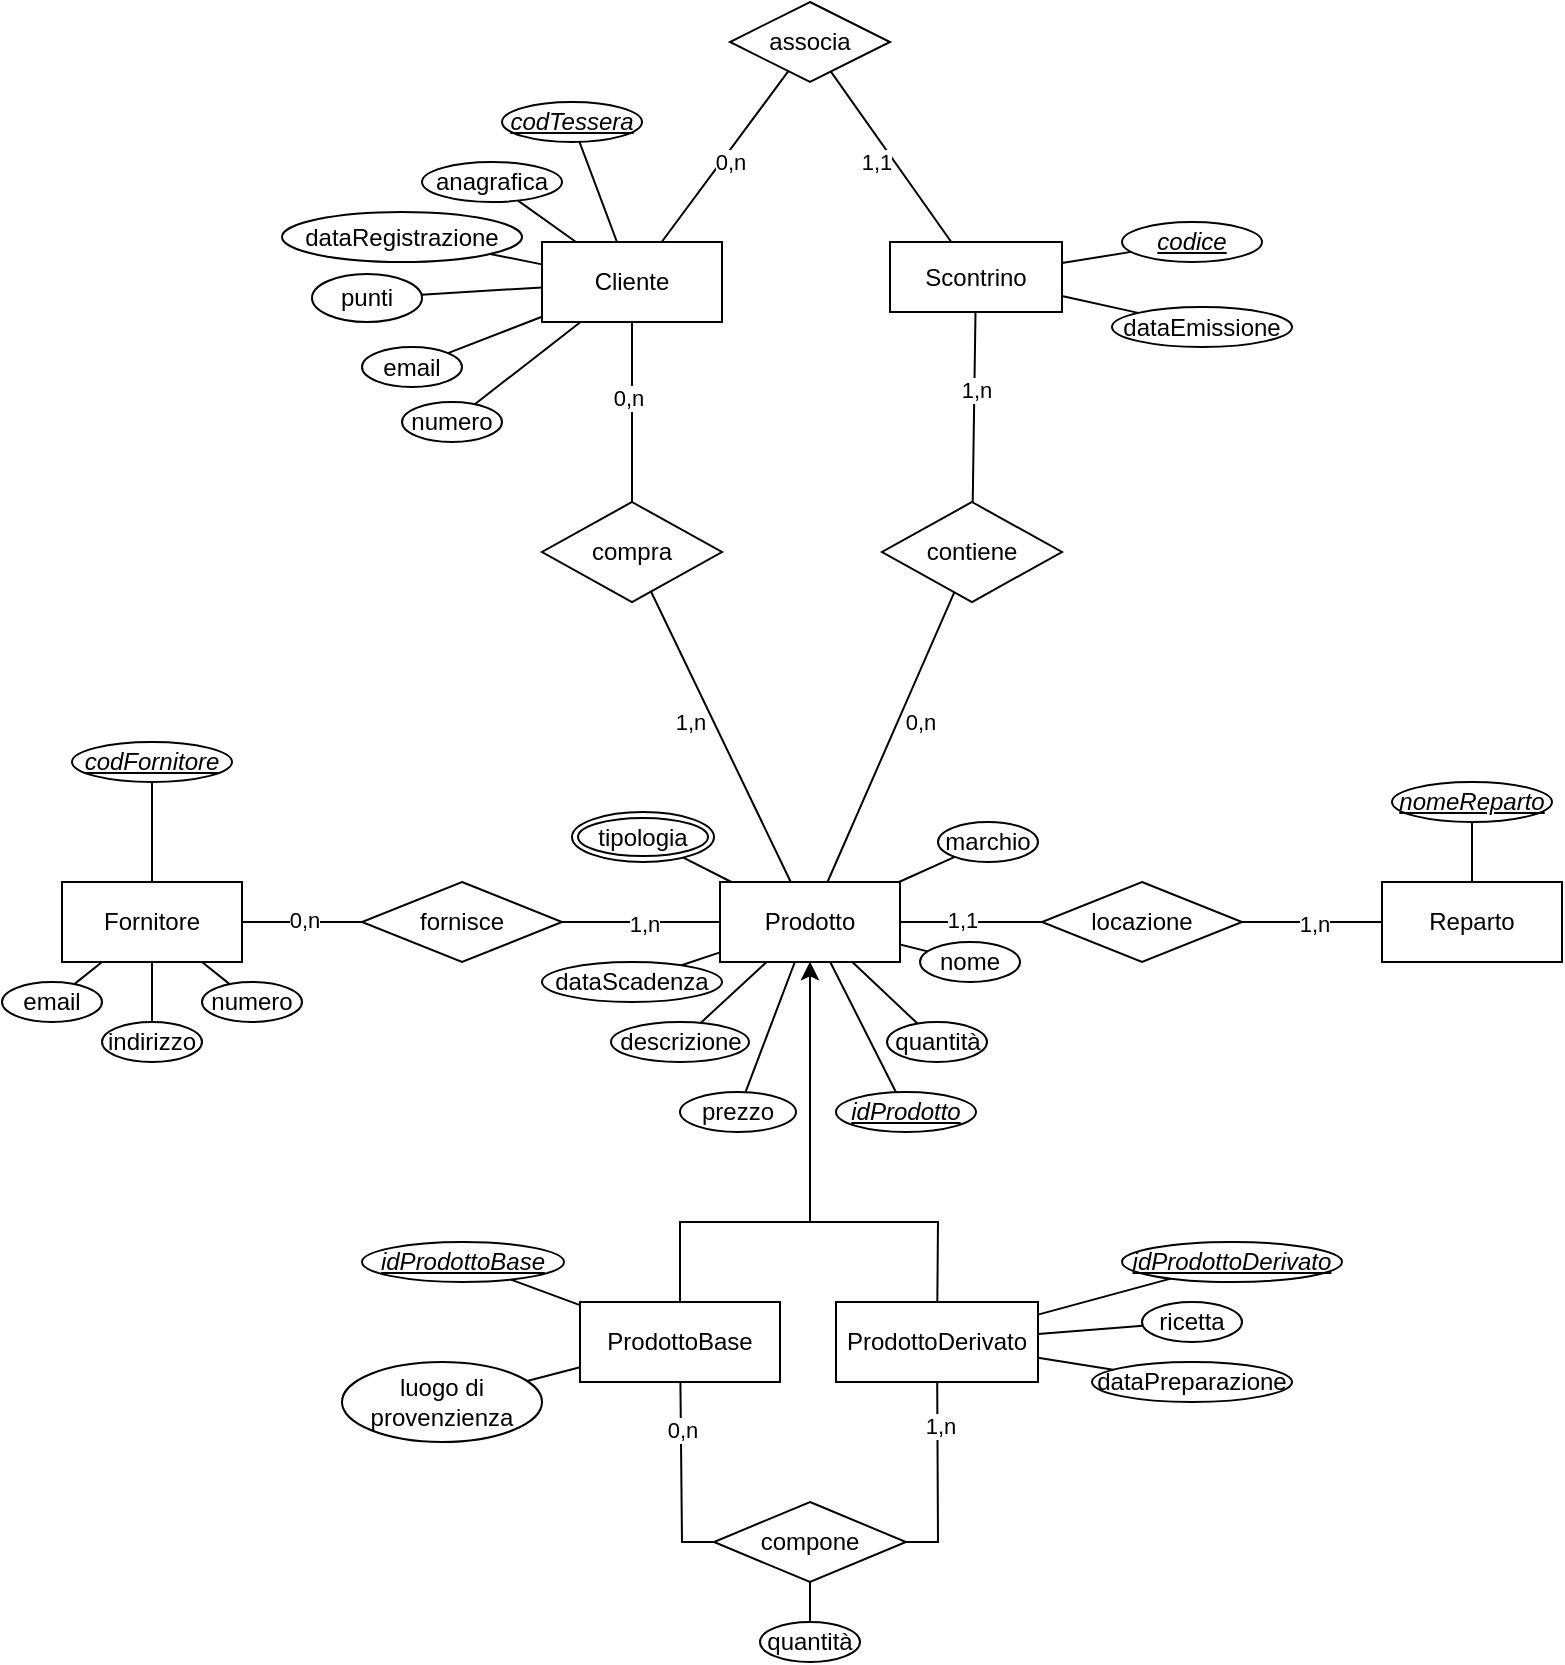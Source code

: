 <mxfile version="24.1.0" type="device">
  <diagram name="Pagina-1" id="sGQfKfgNHnwCT4aojXf2">
    <mxGraphModel dx="600" dy="355" grid="1" gridSize="10" guides="1" tooltips="1" connect="1" arrows="1" fold="1" page="1" pageScale="1" pageWidth="827" pageHeight="1169" math="0" shadow="0">
      <root>
        <mxCell id="0" />
        <mxCell id="1" parent="0" />
        <mxCell id="6K_pRC5RX4OL7RdkR6gp-2" value="Cliente" style="rounded=0;whiteSpace=wrap;html=1;" vertex="1" parent="1">
          <mxGeometry x="280" y="150" width="90" height="40" as="geometry" />
        </mxCell>
        <mxCell id="6K_pRC5RX4OL7RdkR6gp-7" value="Fornitore" style="rounded=0;whiteSpace=wrap;html=1;" vertex="1" parent="1">
          <mxGeometry x="40" y="470" width="90" height="40" as="geometry" />
        </mxCell>
        <mxCell id="6K_pRC5RX4OL7RdkR6gp-8" value="Prodotto" style="rounded=0;whiteSpace=wrap;html=1;" vertex="1" parent="1">
          <mxGeometry x="369" y="470" width="90" height="40" as="geometry" />
        </mxCell>
        <mxCell id="6K_pRC5RX4OL7RdkR6gp-9" value="Reparto" style="rounded=0;whiteSpace=wrap;html=1;" vertex="1" parent="1">
          <mxGeometry x="700" y="470" width="90" height="40" as="geometry" />
        </mxCell>
        <mxCell id="6K_pRC5RX4OL7RdkR6gp-11" value="fornisce" style="shape=rhombus;perimeter=rhombusPerimeter;whiteSpace=wrap;html=1;align=center;" vertex="1" parent="1">
          <mxGeometry x="190" y="470" width="100" height="40" as="geometry" />
        </mxCell>
        <mxCell id="6K_pRC5RX4OL7RdkR6gp-12" value="" style="endArrow=none;html=1;rounded=0;" edge="1" parent="1" source="6K_pRC5RX4OL7RdkR6gp-7" target="6K_pRC5RX4OL7RdkR6gp-11">
          <mxGeometry width="50" height="50" relative="1" as="geometry">
            <mxPoint x="169" y="580" as="sourcePoint" />
            <mxPoint x="219" y="530" as="targetPoint" />
          </mxGeometry>
        </mxCell>
        <mxCell id="6K_pRC5RX4OL7RdkR6gp-14" value="1,n" style="edgeLabel;html=1;align=center;verticalAlign=middle;resizable=0;points=[];" vertex="1" connectable="0" parent="6K_pRC5RX4OL7RdkR6gp-12">
          <mxGeometry x="0.032" relative="1" as="geometry">
            <mxPoint as="offset" />
          </mxGeometry>
        </mxCell>
        <mxCell id="6K_pRC5RX4OL7RdkR6gp-108" value="0,n" style="edgeLabel;html=1;align=center;verticalAlign=middle;resizable=0;points=[];" vertex="1" connectable="0" parent="6K_pRC5RX4OL7RdkR6gp-12">
          <mxGeometry x="0.009" y="1" relative="1" as="geometry">
            <mxPoint as="offset" />
          </mxGeometry>
        </mxCell>
        <mxCell id="6K_pRC5RX4OL7RdkR6gp-13" value="" style="endArrow=none;html=1;rounded=0;" edge="1" parent="1" source="6K_pRC5RX4OL7RdkR6gp-8" target="6K_pRC5RX4OL7RdkR6gp-11">
          <mxGeometry width="50" height="50" relative="1" as="geometry">
            <mxPoint x="249" y="580" as="sourcePoint" />
            <mxPoint x="299" y="530" as="targetPoint" />
          </mxGeometry>
        </mxCell>
        <mxCell id="6K_pRC5RX4OL7RdkR6gp-15" value="1,n" style="edgeLabel;html=1;align=center;verticalAlign=middle;resizable=0;points=[];" vertex="1" connectable="0" parent="6K_pRC5RX4OL7RdkR6gp-13">
          <mxGeometry x="-0.027" y="1" relative="1" as="geometry">
            <mxPoint as="offset" />
          </mxGeometry>
        </mxCell>
        <mxCell id="6K_pRC5RX4OL7RdkR6gp-18" value="locazione" style="shape=rhombus;perimeter=rhombusPerimeter;whiteSpace=wrap;html=1;align=center;" vertex="1" parent="1">
          <mxGeometry x="530" y="470" width="100" height="40" as="geometry" />
        </mxCell>
        <mxCell id="6K_pRC5RX4OL7RdkR6gp-21" value="" style="endArrow=none;html=1;rounded=0;" edge="1" parent="1" target="6K_pRC5RX4OL7RdkR6gp-18" source="6K_pRC5RX4OL7RdkR6gp-9">
          <mxGeometry width="50" height="50" relative="1" as="geometry">
            <mxPoint x="659" y="370" as="sourcePoint" />
            <mxPoint x="589" y="470" as="targetPoint" />
          </mxGeometry>
        </mxCell>
        <mxCell id="6K_pRC5RX4OL7RdkR6gp-22" value="1,n" style="edgeLabel;html=1;align=center;verticalAlign=middle;resizable=0;points=[];" vertex="1" connectable="0" parent="6K_pRC5RX4OL7RdkR6gp-21">
          <mxGeometry x="-0.027" y="1" relative="1" as="geometry">
            <mxPoint as="offset" />
          </mxGeometry>
        </mxCell>
        <mxCell id="6K_pRC5RX4OL7RdkR6gp-25" value="" style="endArrow=none;html=1;rounded=0;" edge="1" parent="1" source="6K_pRC5RX4OL7RdkR6gp-8" target="6K_pRC5RX4OL7RdkR6gp-18">
          <mxGeometry width="50" height="50" relative="1" as="geometry">
            <mxPoint x="499" y="520" as="sourcePoint" />
            <mxPoint x="549" y="470" as="targetPoint" />
          </mxGeometry>
        </mxCell>
        <mxCell id="6K_pRC5RX4OL7RdkR6gp-26" value="1,1" style="edgeLabel;html=1;align=center;verticalAlign=middle;resizable=0;points=[];" vertex="1" connectable="0" parent="6K_pRC5RX4OL7RdkR6gp-25">
          <mxGeometry x="-0.137" y="1" relative="1" as="geometry">
            <mxPoint as="offset" />
          </mxGeometry>
        </mxCell>
        <mxCell id="6K_pRC5RX4OL7RdkR6gp-27" value="ProdottoBase" style="rounded=0;whiteSpace=wrap;html=1;" vertex="1" parent="1">
          <mxGeometry x="299" y="680" width="100" height="40" as="geometry" />
        </mxCell>
        <mxCell id="6K_pRC5RX4OL7RdkR6gp-28" value="ProdottoDerivato" style="rounded=0;whiteSpace=wrap;html=1;" vertex="1" parent="1">
          <mxGeometry x="427" y="680" width="101" height="40" as="geometry" />
        </mxCell>
        <mxCell id="6K_pRC5RX4OL7RdkR6gp-30" value="compra" style="shape=rhombus;perimeter=rhombusPerimeter;whiteSpace=wrap;html=1;align=center;" vertex="1" parent="1">
          <mxGeometry x="280" y="280" width="90" height="50" as="geometry" />
        </mxCell>
        <mxCell id="6K_pRC5RX4OL7RdkR6gp-31" value="contiene" style="shape=rhombus;perimeter=rhombusPerimeter;whiteSpace=wrap;html=1;align=center;" vertex="1" parent="1">
          <mxGeometry x="450" y="280" width="90" height="50" as="geometry" />
        </mxCell>
        <mxCell id="6K_pRC5RX4OL7RdkR6gp-32" value="" style="endArrow=none;html=1;rounded=0;" edge="1" parent="1" source="6K_pRC5RX4OL7RdkR6gp-30" target="6K_pRC5RX4OL7RdkR6gp-2">
          <mxGeometry width="50" height="50" relative="1" as="geometry">
            <mxPoint x="200" y="310" as="sourcePoint" />
            <mxPoint x="250" y="260" as="targetPoint" />
          </mxGeometry>
        </mxCell>
        <mxCell id="6K_pRC5RX4OL7RdkR6gp-44" value="0,n" style="edgeLabel;html=1;align=center;verticalAlign=middle;resizable=0;points=[];" vertex="1" connectable="0" parent="6K_pRC5RX4OL7RdkR6gp-32">
          <mxGeometry x="0.164" y="2" relative="1" as="geometry">
            <mxPoint as="offset" />
          </mxGeometry>
        </mxCell>
        <mxCell id="6K_pRC5RX4OL7RdkR6gp-33" value="" style="endArrow=none;html=1;rounded=0;" edge="1" parent="1" source="6K_pRC5RX4OL7RdkR6gp-31" target="6K_pRC5RX4OL7RdkR6gp-125">
          <mxGeometry width="50" height="50" relative="1" as="geometry">
            <mxPoint x="600" y="290" as="sourcePoint" />
            <mxPoint x="650" y="240" as="targetPoint" />
          </mxGeometry>
        </mxCell>
        <mxCell id="6K_pRC5RX4OL7RdkR6gp-43" value="1,n" style="edgeLabel;html=1;align=center;verticalAlign=middle;resizable=0;points=[];" vertex="1" connectable="0" parent="6K_pRC5RX4OL7RdkR6gp-33">
          <mxGeometry x="0.19" y="-1" relative="1" as="geometry">
            <mxPoint as="offset" />
          </mxGeometry>
        </mxCell>
        <mxCell id="6K_pRC5RX4OL7RdkR6gp-34" value="" style="endArrow=none;html=1;rounded=0;" edge="1" parent="1" source="6K_pRC5RX4OL7RdkR6gp-30" target="6K_pRC5RX4OL7RdkR6gp-8">
          <mxGeometry width="50" height="50" relative="1" as="geometry">
            <mxPoint x="190" y="330" as="sourcePoint" />
            <mxPoint x="240" y="280" as="targetPoint" />
          </mxGeometry>
        </mxCell>
        <mxCell id="6K_pRC5RX4OL7RdkR6gp-45" value="1,n" style="edgeLabel;html=1;align=center;verticalAlign=middle;resizable=0;points=[];" vertex="1" connectable="0" parent="6K_pRC5RX4OL7RdkR6gp-34">
          <mxGeometry x="-0.175" y="3" relative="1" as="geometry">
            <mxPoint x="-12" y="6" as="offset" />
          </mxGeometry>
        </mxCell>
        <mxCell id="6K_pRC5RX4OL7RdkR6gp-35" value="" style="endArrow=none;html=1;rounded=0;" edge="1" parent="1" source="6K_pRC5RX4OL7RdkR6gp-8" target="6K_pRC5RX4OL7RdkR6gp-31">
          <mxGeometry width="50" height="50" relative="1" as="geometry">
            <mxPoint x="160" y="310" as="sourcePoint" />
            <mxPoint x="210" y="260" as="targetPoint" />
          </mxGeometry>
        </mxCell>
        <mxCell id="6K_pRC5RX4OL7RdkR6gp-42" value="0,n" style="edgeLabel;html=1;align=center;verticalAlign=middle;resizable=0;points=[];" vertex="1" connectable="0" parent="6K_pRC5RX4OL7RdkR6gp-35">
          <mxGeometry x="0.295" relative="1" as="geometry">
            <mxPoint x="5" y="14" as="offset" />
          </mxGeometry>
        </mxCell>
        <mxCell id="6K_pRC5RX4OL7RdkR6gp-40" value="" style="endArrow=none;html=1;rounded=0;" edge="1" parent="1" source="6K_pRC5RX4OL7RdkR6gp-2" target="6K_pRC5RX4OL7RdkR6gp-126">
          <mxGeometry width="50" height="50" relative="1" as="geometry">
            <mxPoint x="330" y="280" as="sourcePoint" />
            <mxPoint x="402.844" y="65.042" as="targetPoint" />
          </mxGeometry>
        </mxCell>
        <mxCell id="6K_pRC5RX4OL7RdkR6gp-46" value="0,n" style="edgeLabel;html=1;align=center;verticalAlign=middle;resizable=0;points=[];" vertex="1" connectable="0" parent="6K_pRC5RX4OL7RdkR6gp-40">
          <mxGeometry x="0.061" relative="1" as="geometry">
            <mxPoint y="5" as="offset" />
          </mxGeometry>
        </mxCell>
        <mxCell id="6K_pRC5RX4OL7RdkR6gp-41" value="" style="endArrow=none;html=1;rounded=0;" edge="1" parent="1" source="6K_pRC5RX4OL7RdkR6gp-125" target="6K_pRC5RX4OL7RdkR6gp-126">
          <mxGeometry width="50" height="50" relative="1" as="geometry">
            <mxPoint x="680" y="300" as="sourcePoint" />
            <mxPoint x="424.752" y="65.221" as="targetPoint" />
          </mxGeometry>
        </mxCell>
        <mxCell id="6K_pRC5RX4OL7RdkR6gp-47" value="1,1" style="edgeLabel;html=1;align=center;verticalAlign=middle;resizable=0;points=[];" vertex="1" connectable="0" parent="6K_pRC5RX4OL7RdkR6gp-41">
          <mxGeometry x="0.202" y="1" relative="1" as="geometry">
            <mxPoint x="-1" y="10" as="offset" />
          </mxGeometry>
        </mxCell>
        <mxCell id="6K_pRC5RX4OL7RdkR6gp-48" value="&lt;i&gt;&lt;u&gt;codFornitore&lt;/u&gt;&lt;/i&gt;" style="ellipse;whiteSpace=wrap;html=1;" vertex="1" parent="1">
          <mxGeometry x="45" y="400" width="80" height="20" as="geometry" />
        </mxCell>
        <mxCell id="6K_pRC5RX4OL7RdkR6gp-49" value="" style="endArrow=none;html=1;rounded=0;" edge="1" parent="1" source="6K_pRC5RX4OL7RdkR6gp-7" target="6K_pRC5RX4OL7RdkR6gp-48">
          <mxGeometry width="50" height="50" relative="1" as="geometry">
            <mxPoint x="100" y="370" as="sourcePoint" />
            <mxPoint x="150" y="320" as="targetPoint" />
          </mxGeometry>
        </mxCell>
        <mxCell id="6K_pRC5RX4OL7RdkR6gp-50" value="anagrafica" style="ellipse;whiteSpace=wrap;html=1;" vertex="1" parent="1">
          <mxGeometry x="220" y="110" width="70" height="20" as="geometry" />
        </mxCell>
        <mxCell id="6K_pRC5RX4OL7RdkR6gp-51" value="&lt;i&gt;&lt;u&gt;codTessera&lt;/u&gt;&lt;/i&gt;" style="ellipse;whiteSpace=wrap;html=1;" vertex="1" parent="1">
          <mxGeometry x="260" y="80" width="70" height="20" as="geometry" />
        </mxCell>
        <mxCell id="6K_pRC5RX4OL7RdkR6gp-52" value="dataEmissione" style="ellipse;whiteSpace=wrap;html=1;" vertex="1" parent="1">
          <mxGeometry x="565" y="182.5" width="90" height="20" as="geometry" />
        </mxCell>
        <mxCell id="6K_pRC5RX4OL7RdkR6gp-53" value="&lt;i&gt;&lt;u&gt;idProdotto&lt;/u&gt;&lt;/i&gt;" style="ellipse;whiteSpace=wrap;html=1;" vertex="1" parent="1">
          <mxGeometry x="427" y="575" width="70" height="20" as="geometry" />
        </mxCell>
        <mxCell id="6K_pRC5RX4OL7RdkR6gp-54" value="" style="group" vertex="1" connectable="0" parent="1">
          <mxGeometry x="349" y="640" width="129" as="geometry" />
        </mxCell>
        <mxCell id="6K_pRC5RX4OL7RdkR6gp-36" value="" style="endArrow=classic;html=1;rounded=0;entryX=0.5;entryY=1;entryDx=0;entryDy=0;" edge="1" parent="6K_pRC5RX4OL7RdkR6gp-54" source="6K_pRC5RX4OL7RdkR6gp-27" target="6K_pRC5RX4OL7RdkR6gp-8">
          <mxGeometry width="50" height="50" relative="1" as="geometry">
            <mxPoint x="-169" as="sourcePoint" />
            <mxPoint x="-119" as="targetPoint" />
            <Array as="points">
              <mxPoint />
              <mxPoint x="65" />
            </Array>
          </mxGeometry>
        </mxCell>
        <mxCell id="6K_pRC5RX4OL7RdkR6gp-37" value="" style="endArrow=classic;html=1;rounded=0;entryX=0.5;entryY=1;entryDx=0;entryDy=0;" edge="1" parent="6K_pRC5RX4OL7RdkR6gp-54" source="6K_pRC5RX4OL7RdkR6gp-28" target="6K_pRC5RX4OL7RdkR6gp-8">
          <mxGeometry width="50" height="50" relative="1" as="geometry">
            <mxPoint x="-179" as="sourcePoint" />
            <mxPoint x="-129" as="targetPoint" />
            <Array as="points">
              <mxPoint x="129" />
              <mxPoint x="65" />
            </Array>
          </mxGeometry>
        </mxCell>
        <mxCell id="6K_pRC5RX4OL7RdkR6gp-55" value="descrizione" style="ellipse;whiteSpace=wrap;html=1;" vertex="1" parent="1">
          <mxGeometry x="314.5" y="540" width="69" height="20" as="geometry" />
        </mxCell>
        <mxCell id="6K_pRC5RX4OL7RdkR6gp-56" value="" style="endArrow=none;html=1;rounded=0;" edge="1" parent="1" source="6K_pRC5RX4OL7RdkR6gp-8" target="6K_pRC5RX4OL7RdkR6gp-55">
          <mxGeometry width="50" height="50" relative="1" as="geometry">
            <mxPoint x="240" y="630" as="sourcePoint" />
            <mxPoint x="290" y="580" as="targetPoint" />
          </mxGeometry>
        </mxCell>
        <mxCell id="6K_pRC5RX4OL7RdkR6gp-57" value="" style="endArrow=none;html=1;rounded=0;" edge="1" parent="1" source="6K_pRC5RX4OL7RdkR6gp-8" target="6K_pRC5RX4OL7RdkR6gp-53">
          <mxGeometry width="50" height="50" relative="1" as="geometry">
            <mxPoint x="520" y="610" as="sourcePoint" />
            <mxPoint x="570" y="560" as="targetPoint" />
          </mxGeometry>
        </mxCell>
        <mxCell id="6K_pRC5RX4OL7RdkR6gp-58" value="&lt;i&gt;&lt;u&gt;nomeReparto&lt;/u&gt;&lt;/i&gt;" style="ellipse;whiteSpace=wrap;html=1;" vertex="1" parent="1">
          <mxGeometry x="705" y="420" width="80" height="20" as="geometry" />
        </mxCell>
        <mxCell id="6K_pRC5RX4OL7RdkR6gp-61" value="" style="endArrow=none;html=1;rounded=0;" edge="1" parent="1" source="6K_pRC5RX4OL7RdkR6gp-125" target="6K_pRC5RX4OL7RdkR6gp-52">
          <mxGeometry width="50" height="50" relative="1" as="geometry">
            <mxPoint x="544" y="179.885" as="sourcePoint" />
            <mxPoint x="640" y="250" as="targetPoint" />
          </mxGeometry>
        </mxCell>
        <mxCell id="6K_pRC5RX4OL7RdkR6gp-62" value="" style="endArrow=none;html=1;rounded=0;" edge="1" parent="1" source="6K_pRC5RX4OL7RdkR6gp-50" target="6K_pRC5RX4OL7RdkR6gp-2">
          <mxGeometry width="50" height="50" relative="1" as="geometry">
            <mxPoint x="190" y="260" as="sourcePoint" />
            <mxPoint x="240" y="210" as="targetPoint" />
          </mxGeometry>
        </mxCell>
        <mxCell id="6K_pRC5RX4OL7RdkR6gp-63" value="" style="endArrow=none;html=1;rounded=0;" edge="1" parent="1" source="6K_pRC5RX4OL7RdkR6gp-51" target="6K_pRC5RX4OL7RdkR6gp-2">
          <mxGeometry width="50" height="50" relative="1" as="geometry">
            <mxPoint x="180" y="290" as="sourcePoint" />
            <mxPoint x="230" y="240" as="targetPoint" />
          </mxGeometry>
        </mxCell>
        <mxCell id="6K_pRC5RX4OL7RdkR6gp-64" value="indirizzo" style="ellipse;whiteSpace=wrap;html=1;" vertex="1" parent="1">
          <mxGeometry x="60" y="540" width="50" height="20" as="geometry" />
        </mxCell>
        <mxCell id="6K_pRC5RX4OL7RdkR6gp-65" value="" style="endArrow=none;html=1;rounded=0;" edge="1" parent="1" source="6K_pRC5RX4OL7RdkR6gp-7" target="6K_pRC5RX4OL7RdkR6gp-64">
          <mxGeometry width="50" height="50" relative="1" as="geometry">
            <mxPoint x="90" y="660" as="sourcePoint" />
            <mxPoint x="140" y="610" as="targetPoint" />
          </mxGeometry>
        </mxCell>
        <mxCell id="6K_pRC5RX4OL7RdkR6gp-66" value="prezzo" style="ellipse;whiteSpace=wrap;html=1;" vertex="1" parent="1">
          <mxGeometry x="349" y="575" width="58" height="20" as="geometry" />
        </mxCell>
        <mxCell id="6K_pRC5RX4OL7RdkR6gp-67" value="" style="endArrow=none;html=1;rounded=0;" edge="1" parent="1" source="6K_pRC5RX4OL7RdkR6gp-8" target="6K_pRC5RX4OL7RdkR6gp-66">
          <mxGeometry width="50" height="50" relative="1" as="geometry">
            <mxPoint x="250" y="650" as="sourcePoint" />
            <mxPoint x="300" y="600" as="targetPoint" />
          </mxGeometry>
        </mxCell>
        <mxCell id="6K_pRC5RX4OL7RdkR6gp-68" value="compone" style="shape=rhombus;perimeter=rhombusPerimeter;whiteSpace=wrap;html=1;align=center;" vertex="1" parent="1">
          <mxGeometry x="366" y="780" width="96" height="40" as="geometry" />
        </mxCell>
        <mxCell id="6K_pRC5RX4OL7RdkR6gp-69" value="" style="endArrow=none;html=1;rounded=0;" edge="1" parent="1" source="6K_pRC5RX4OL7RdkR6gp-68" target="6K_pRC5RX4OL7RdkR6gp-28">
          <mxGeometry width="50" height="50" relative="1" as="geometry">
            <mxPoint x="480" y="800" as="sourcePoint" />
            <mxPoint x="580" y="780" as="targetPoint" />
            <Array as="points">
              <mxPoint x="478" y="800" />
            </Array>
          </mxGeometry>
        </mxCell>
        <mxCell id="6K_pRC5RX4OL7RdkR6gp-71" value="1,n" style="edgeLabel;html=1;align=center;verticalAlign=middle;resizable=0;points=[];" vertex="1" connectable="0" parent="6K_pRC5RX4OL7RdkR6gp-69">
          <mxGeometry x="0.555" y="-1" relative="1" as="geometry">
            <mxPoint as="offset" />
          </mxGeometry>
        </mxCell>
        <mxCell id="6K_pRC5RX4OL7RdkR6gp-70" value="" style="endArrow=none;html=1;rounded=0;" edge="1" parent="1" source="6K_pRC5RX4OL7RdkR6gp-68" target="6K_pRC5RX4OL7RdkR6gp-27">
          <mxGeometry width="50" height="50" relative="1" as="geometry">
            <mxPoint x="250" y="810" as="sourcePoint" />
            <mxPoint x="300" y="760" as="targetPoint" />
            <Array as="points">
              <mxPoint x="350" y="800" />
            </Array>
          </mxGeometry>
        </mxCell>
        <mxCell id="6K_pRC5RX4OL7RdkR6gp-72" value="0,n" style="edgeLabel;html=1;align=center;verticalAlign=middle;resizable=0;points=[];" vertex="1" connectable="0" parent="6K_pRC5RX4OL7RdkR6gp-70">
          <mxGeometry x="0.496" relative="1" as="geometry">
            <mxPoint as="offset" />
          </mxGeometry>
        </mxCell>
        <mxCell id="6K_pRC5RX4OL7RdkR6gp-74" value="luogo di provenzienza" style="ellipse;whiteSpace=wrap;html=1;" vertex="1" parent="1">
          <mxGeometry x="180" y="710" width="100" height="40" as="geometry" />
        </mxCell>
        <mxCell id="6K_pRC5RX4OL7RdkR6gp-75" value="dataScadenza" style="ellipse;whiteSpace=wrap;html=1;" vertex="1" parent="1">
          <mxGeometry x="280" y="510" width="90" height="20" as="geometry" />
        </mxCell>
        <mxCell id="6K_pRC5RX4OL7RdkR6gp-76" value="" style="endArrow=none;html=1;rounded=0;" edge="1" parent="1" source="6K_pRC5RX4OL7RdkR6gp-8" target="6K_pRC5RX4OL7RdkR6gp-75">
          <mxGeometry width="50" height="50" relative="1" as="geometry">
            <mxPoint x="210" y="620" as="sourcePoint" />
            <mxPoint x="260" y="570" as="targetPoint" />
          </mxGeometry>
        </mxCell>
        <mxCell id="6K_pRC5RX4OL7RdkR6gp-79" value="ricetta" style="ellipse;whiteSpace=wrap;html=1;" vertex="1" parent="1">
          <mxGeometry x="580" y="680" width="50" height="20" as="geometry" />
        </mxCell>
        <mxCell id="6K_pRC5RX4OL7RdkR6gp-81" value="" style="endArrow=none;html=1;rounded=0;" edge="1" parent="1" source="6K_pRC5RX4OL7RdkR6gp-74" target="6K_pRC5RX4OL7RdkR6gp-27">
          <mxGeometry width="50" height="50" relative="1" as="geometry">
            <mxPoint x="210" y="690" as="sourcePoint" />
            <mxPoint x="260" y="640" as="targetPoint" />
          </mxGeometry>
        </mxCell>
        <mxCell id="6K_pRC5RX4OL7RdkR6gp-82" value="" style="endArrow=none;html=1;rounded=0;" edge="1" parent="1" source="6K_pRC5RX4OL7RdkR6gp-28" target="6K_pRC5RX4OL7RdkR6gp-79">
          <mxGeometry width="50" height="50" relative="1" as="geometry">
            <mxPoint x="560" y="800" as="sourcePoint" />
            <mxPoint x="610" y="750" as="targetPoint" />
          </mxGeometry>
        </mxCell>
        <mxCell id="6K_pRC5RX4OL7RdkR6gp-83" value="" style="endArrow=none;html=1;rounded=0;" edge="1" parent="1" source="6K_pRC5RX4OL7RdkR6gp-9" target="6K_pRC5RX4OL7RdkR6gp-58">
          <mxGeometry width="50" height="50" relative="1" as="geometry">
            <mxPoint x="700" y="620" as="sourcePoint" />
            <mxPoint x="750" y="570" as="targetPoint" />
          </mxGeometry>
        </mxCell>
        <mxCell id="6K_pRC5RX4OL7RdkR6gp-84" value="quantità" style="ellipse;whiteSpace=wrap;html=1;" vertex="1" parent="1">
          <mxGeometry x="452.5" y="540" width="50" height="20" as="geometry" />
        </mxCell>
        <mxCell id="6K_pRC5RX4OL7RdkR6gp-85" value="" style="endArrow=none;html=1;rounded=0;" edge="1" parent="1" source="6K_pRC5RX4OL7RdkR6gp-8" target="6K_pRC5RX4OL7RdkR6gp-84">
          <mxGeometry width="50" height="50" relative="1" as="geometry">
            <mxPoint x="500" y="620" as="sourcePoint" />
            <mxPoint x="550" y="570" as="targetPoint" />
          </mxGeometry>
        </mxCell>
        <mxCell id="6K_pRC5RX4OL7RdkR6gp-86" value="dataPreparazione" style="ellipse;whiteSpace=wrap;html=1;" vertex="1" parent="1">
          <mxGeometry x="555" y="710" width="100" height="20" as="geometry" />
        </mxCell>
        <mxCell id="6K_pRC5RX4OL7RdkR6gp-87" value="" style="endArrow=none;html=1;rounded=0;" edge="1" parent="1" source="6K_pRC5RX4OL7RdkR6gp-28" target="6K_pRC5RX4OL7RdkR6gp-86">
          <mxGeometry width="50" height="50" relative="1" as="geometry">
            <mxPoint x="550" y="790" as="sourcePoint" />
            <mxPoint x="600" y="740" as="targetPoint" />
          </mxGeometry>
        </mxCell>
        <mxCell id="6K_pRC5RX4OL7RdkR6gp-88" value="nome" style="ellipse;whiteSpace=wrap;html=1;" vertex="1" parent="1">
          <mxGeometry x="469" y="500" width="50" height="20" as="geometry" />
        </mxCell>
        <mxCell id="6K_pRC5RX4OL7RdkR6gp-89" value="" style="endArrow=none;html=1;rounded=0;" edge="1" parent="1" target="6K_pRC5RX4OL7RdkR6gp-88" source="6K_pRC5RX4OL7RdkR6gp-8">
          <mxGeometry width="50" height="50" relative="1" as="geometry">
            <mxPoint x="520" y="535" as="sourcePoint" />
            <mxPoint x="621" y="595" as="targetPoint" />
          </mxGeometry>
        </mxCell>
        <mxCell id="6K_pRC5RX4OL7RdkR6gp-95" value="" style="endArrow=none;html=1;rounded=0;" edge="1" parent="1" source="6K_pRC5RX4OL7RdkR6gp-96" target="6K_pRC5RX4OL7RdkR6gp-2">
          <mxGeometry width="50" height="50" relative="1" as="geometry">
            <mxPoint x="40" y="250" as="sourcePoint" />
            <mxPoint x="150" y="240" as="targetPoint" />
          </mxGeometry>
        </mxCell>
        <mxCell id="6K_pRC5RX4OL7RdkR6gp-96" value="dataRegistrazione" style="ellipse;whiteSpace=wrap;html=1;" vertex="1" parent="1">
          <mxGeometry x="150" y="135" width="120" height="25" as="geometry" />
        </mxCell>
        <mxCell id="6K_pRC5RX4OL7RdkR6gp-98" value="punti" style="ellipse;whiteSpace=wrap;html=1;" vertex="1" parent="1">
          <mxGeometry x="165" y="166" width="55" height="24" as="geometry" />
        </mxCell>
        <mxCell id="6K_pRC5RX4OL7RdkR6gp-99" value="" style="endArrow=none;html=1;rounded=0;" edge="1" parent="1" source="6K_pRC5RX4OL7RdkR6gp-2" target="6K_pRC5RX4OL7RdkR6gp-98">
          <mxGeometry width="50" height="50" relative="1" as="geometry">
            <mxPoint x="160" y="350" as="sourcePoint" />
            <mxPoint x="210" y="300" as="targetPoint" />
          </mxGeometry>
        </mxCell>
        <mxCell id="6K_pRC5RX4OL7RdkR6gp-102" value="&lt;i&gt;&lt;u&gt;codice&lt;/u&gt;&lt;/i&gt;" style="ellipse;whiteSpace=wrap;html=1;" vertex="1" parent="1">
          <mxGeometry x="570" y="140" width="70" height="20" as="geometry" />
        </mxCell>
        <mxCell id="6K_pRC5RX4OL7RdkR6gp-103" value="" style="endArrow=none;html=1;rounded=0;" edge="1" parent="1" source="6K_pRC5RX4OL7RdkR6gp-125" target="6K_pRC5RX4OL7RdkR6gp-102">
          <mxGeometry width="50" height="50" relative="1" as="geometry">
            <mxPoint x="544" y="161.021" as="sourcePoint" />
            <mxPoint x="650" y="230" as="targetPoint" />
          </mxGeometry>
        </mxCell>
        <mxCell id="6K_pRC5RX4OL7RdkR6gp-104" value="&lt;i&gt;&lt;u&gt;idProdottoBase&lt;/u&gt;&lt;/i&gt;" style="ellipse;whiteSpace=wrap;html=1;" vertex="1" parent="1">
          <mxGeometry x="190" y="650" width="101" height="20" as="geometry" />
        </mxCell>
        <mxCell id="6K_pRC5RX4OL7RdkR6gp-105" value="&lt;i&gt;&lt;u&gt;idProdottoDerivato&lt;/u&gt;&lt;/i&gt;" style="ellipse;whiteSpace=wrap;html=1;" vertex="1" parent="1">
          <mxGeometry x="570" y="650" width="110" height="20" as="geometry" />
        </mxCell>
        <mxCell id="6K_pRC5RX4OL7RdkR6gp-106" value="" style="endArrow=none;html=1;rounded=0;" edge="1" parent="1" source="6K_pRC5RX4OL7RdkR6gp-104" target="6K_pRC5RX4OL7RdkR6gp-27">
          <mxGeometry width="50" height="50" relative="1" as="geometry">
            <mxPoint x="190" y="800" as="sourcePoint" />
            <mxPoint x="240" y="750" as="targetPoint" />
          </mxGeometry>
        </mxCell>
        <mxCell id="6K_pRC5RX4OL7RdkR6gp-107" value="" style="endArrow=none;html=1;rounded=0;" edge="1" parent="1" source="6K_pRC5RX4OL7RdkR6gp-28" target="6K_pRC5RX4OL7RdkR6gp-105">
          <mxGeometry width="50" height="50" relative="1" as="geometry">
            <mxPoint x="660" y="830" as="sourcePoint" />
            <mxPoint x="710" y="780" as="targetPoint" />
          </mxGeometry>
        </mxCell>
        <mxCell id="6K_pRC5RX4OL7RdkR6gp-109" value="email" style="ellipse;whiteSpace=wrap;html=1;" vertex="1" parent="1">
          <mxGeometry x="190" y="202.5" width="50" height="20" as="geometry" />
        </mxCell>
        <mxCell id="6K_pRC5RX4OL7RdkR6gp-110" value="numero" style="ellipse;whiteSpace=wrap;html=1;" vertex="1" parent="1">
          <mxGeometry x="210" y="230" width="50" height="20" as="geometry" />
        </mxCell>
        <mxCell id="6K_pRC5RX4OL7RdkR6gp-111" value="" style="endArrow=none;html=1;rounded=0;" edge="1" parent="1" source="6K_pRC5RX4OL7RdkR6gp-2" target="6K_pRC5RX4OL7RdkR6gp-109">
          <mxGeometry width="50" height="50" relative="1" as="geometry">
            <mxPoint x="90" y="340" as="sourcePoint" />
            <mxPoint x="140" y="290" as="targetPoint" />
          </mxGeometry>
        </mxCell>
        <mxCell id="6K_pRC5RX4OL7RdkR6gp-112" value="" style="endArrow=none;html=1;rounded=0;" edge="1" parent="1" source="6K_pRC5RX4OL7RdkR6gp-110" target="6K_pRC5RX4OL7RdkR6gp-2">
          <mxGeometry width="50" height="50" relative="1" as="geometry">
            <mxPoint x="120" y="340" as="sourcePoint" />
            <mxPoint x="170" y="290" as="targetPoint" />
          </mxGeometry>
        </mxCell>
        <mxCell id="6K_pRC5RX4OL7RdkR6gp-113" value="email" style="ellipse;whiteSpace=wrap;html=1;" vertex="1" parent="1">
          <mxGeometry x="10" y="520" width="50" height="20" as="geometry" />
        </mxCell>
        <mxCell id="6K_pRC5RX4OL7RdkR6gp-114" value="numero" style="ellipse;whiteSpace=wrap;html=1;" vertex="1" parent="1">
          <mxGeometry x="110" y="520" width="50" height="20" as="geometry" />
        </mxCell>
        <mxCell id="6K_pRC5RX4OL7RdkR6gp-115" value="" style="endArrow=none;html=1;rounded=0;" edge="1" parent="1" target="6K_pRC5RX4OL7RdkR6gp-113" source="6K_pRC5RX4OL7RdkR6gp-7">
          <mxGeometry width="50" height="50" relative="1" as="geometry">
            <mxPoint x="49.313" y="420" as="sourcePoint" />
            <mxPoint x="-30" y="623.5" as="targetPoint" />
          </mxGeometry>
        </mxCell>
        <mxCell id="6K_pRC5RX4OL7RdkR6gp-116" value="" style="endArrow=none;html=1;rounded=0;" edge="1" parent="1" source="6K_pRC5RX4OL7RdkR6gp-114" target="6K_pRC5RX4OL7RdkR6gp-7">
          <mxGeometry width="50" height="50" relative="1" as="geometry">
            <mxPoint x="-50" y="673.5" as="sourcePoint" />
            <mxPoint x="51.729" y="420" as="targetPoint" />
          </mxGeometry>
        </mxCell>
        <mxCell id="6K_pRC5RX4OL7RdkR6gp-117" value="quantità" style="ellipse;whiteSpace=wrap;html=1;" vertex="1" parent="1">
          <mxGeometry x="389" y="840" width="50" height="20" as="geometry" />
        </mxCell>
        <mxCell id="6K_pRC5RX4OL7RdkR6gp-118" value="" style="endArrow=none;html=1;rounded=0;" edge="1" parent="1" target="6K_pRC5RX4OL7RdkR6gp-117" source="6K_pRC5RX4OL7RdkR6gp-68">
          <mxGeometry width="50" height="50" relative="1" as="geometry">
            <mxPoint x="369" y="810" as="sourcePoint" />
            <mxPoint x="482" y="870" as="targetPoint" />
          </mxGeometry>
        </mxCell>
        <mxCell id="6K_pRC5RX4OL7RdkR6gp-119" value="marchio" style="ellipse;whiteSpace=wrap;html=1;" vertex="1" parent="1">
          <mxGeometry x="478" y="440" width="50" height="20" as="geometry" />
        </mxCell>
        <mxCell id="6K_pRC5RX4OL7RdkR6gp-120" value="" style="endArrow=none;html=1;rounded=0;" edge="1" parent="1" target="6K_pRC5RX4OL7RdkR6gp-119" source="6K_pRC5RX4OL7RdkR6gp-8">
          <mxGeometry width="50" height="50" relative="1" as="geometry">
            <mxPoint x="578" y="550" as="sourcePoint" />
            <mxPoint x="691" y="610" as="targetPoint" />
          </mxGeometry>
        </mxCell>
        <mxCell id="6K_pRC5RX4OL7RdkR6gp-122" value="" style="endArrow=none;html=1;rounded=0;" edge="1" parent="1" target="6K_pRC5RX4OL7RdkR6gp-123" source="6K_pRC5RX4OL7RdkR6gp-8">
          <mxGeometry width="50" height="50" relative="1" as="geometry">
            <mxPoint x="277" y="405" as="sourcePoint" />
            <mxPoint x="339.617" y="452.809" as="targetPoint" />
          </mxGeometry>
        </mxCell>
        <mxCell id="6K_pRC5RX4OL7RdkR6gp-123" value="tipologia" style="ellipse;shape=doubleEllipse;margin=3;whiteSpace=wrap;html=1;align=center;" vertex="1" parent="1">
          <mxGeometry x="295" y="435" width="71" height="25" as="geometry" />
        </mxCell>
        <mxCell id="6K_pRC5RX4OL7RdkR6gp-125" value="Scontrino" style="rounded=0;whiteSpace=wrap;html=1;" vertex="1" parent="1">
          <mxGeometry x="454" y="150" width="86" height="35" as="geometry" />
        </mxCell>
        <mxCell id="6K_pRC5RX4OL7RdkR6gp-126" value="associa" style="shape=rhombus;perimeter=rhombusPerimeter;whiteSpace=wrap;html=1;align=center;" vertex="1" parent="1">
          <mxGeometry x="374" y="30" width="80" height="40" as="geometry" />
        </mxCell>
      </root>
    </mxGraphModel>
  </diagram>
</mxfile>
